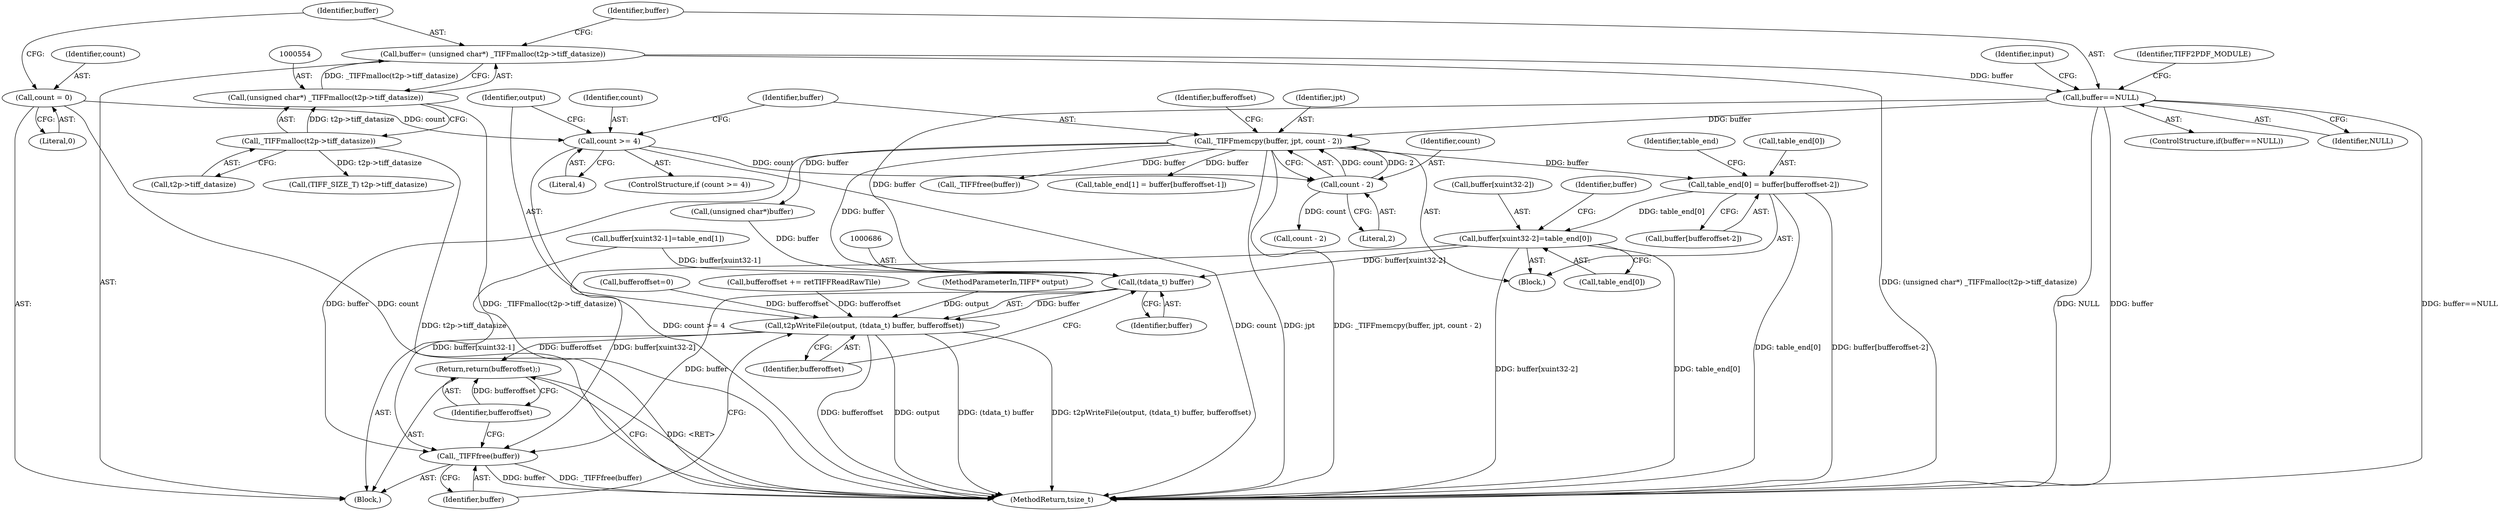 digraph "0_libtiff_c7153361a4041260719b340f73f2f76@array" {
"1000665" [label="(Call,buffer[xuint32-2]=table_end[0])"];
"1000609" [label="(Call,table_end[0] = buffer[bufferoffset-2])"];
"1000598" [label="(Call,_TIFFmemcpy(buffer, jpt, count - 2))"];
"1000560" [label="(Call,buffer==NULL)"];
"1000551" [label="(Call,buffer= (unsigned char*) _TIFFmalloc(t2p->tiff_datasize))"];
"1000553" [label="(Call,(unsigned char*) _TIFFmalloc(t2p->tiff_datasize))"];
"1000555" [label="(Call,_TIFFmalloc(t2p->tiff_datasize))"];
"1000601" [label="(Call,count - 2)"];
"1000593" [label="(Call,count >= 4)"];
"1000548" [label="(Call,count = 0)"];
"1000685" [label="(Call,(tdata_t) buffer)"];
"1000683" [label="(Call,t2pWriteFile(output, (tdata_t) buffer, bufferoffset))"];
"1000691" [label="(Return,return(bufferoffset);)"];
"1000689" [label="(Call,_TIFFfree(buffer))"];
"1000556" [label="(Call,t2p->tiff_datasize)"];
"1000565" [label="(Identifier,TIFF2PDF_MODULE)"];
"1000598" [label="(Call,_TIFFmemcpy(buffer, jpt, count - 2))"];
"1000601" [label="(Call,count - 2)"];
"1000674" [label="(Call,buffer[xuint32-1]=table_end[1])"];
"1000545" [label="(Block,)"];
"1000618" [label="(Call,table_end[1] = buffer[bufferoffset-1])"];
"1000690" [label="(Identifier,buffer)"];
"1000676" [label="(Identifier,buffer)"];
"1000548" [label="(Call,count = 0)"];
"1000559" [label="(ControlStructure,if(buffer==NULL))"];
"1000662" [label="(Call,bufferoffset += retTIFFReadRawTile)"];
"1000642" [label="(Call,(unsigned char*)buffer)"];
"1000666" [label="(Call,buffer[xuint32-2])"];
"1000687" [label="(Identifier,buffer)"];
"1000603" [label="(Literal,2)"];
"1000599" [label="(Identifier,buffer)"];
"1000610" [label="(Call,table_end[0])"];
"1000613" [label="(Call,buffer[bufferoffset-2])"];
"1000584" [label="(Identifier,input)"];
"1000549" [label="(Identifier,count)"];
"1000562" [label="(Identifier,NULL)"];
"1000692" [label="(Identifier,bufferoffset)"];
"1000552" [label="(Identifier,buffer)"];
"1000596" [label="(Block,)"];
"1000606" [label="(Call,count - 2)"];
"1000595" [label="(Literal,4)"];
"1000653" [label="(Call,_TIFFfree(buffer))"];
"1000551" [label="(Call,buffer= (unsigned char*) _TIFFmalloc(t2p->tiff_datasize))"];
"1000555" [label="(Call,_TIFFmalloc(t2p->tiff_datasize))"];
"1000111" [label="(MethodParameterIn,TIFF* output)"];
"1000671" [label="(Call,table_end[0])"];
"1000560" [label="(Call,buffer==NULL)"];
"1000620" [label="(Identifier,table_end)"];
"1000602" [label="(Identifier,count)"];
"1000609" [label="(Call,table_end[0] = buffer[bufferoffset-2])"];
"1000592" [label="(ControlStructure,if (count >= 4))"];
"1000685" [label="(Call,(tdata_t) buffer)"];
"1000567" [label="(Call,(TIFF_SIZE_T) t2p->tiff_datasize)"];
"1000594" [label="(Identifier,count)"];
"1000553" [label="(Call,(unsigned char*) _TIFFmalloc(t2p->tiff_datasize))"];
"1000561" [label="(Identifier,buffer)"];
"1000593" [label="(Call,count >= 4)"];
"1000684" [label="(Identifier,output)"];
"1000600" [label="(Identifier,jpt)"];
"1000550" [label="(Literal,0)"];
"1000689" [label="(Call,_TIFFfree(buffer))"];
"1001530" [label="(MethodReturn,tsize_t)"];
"1000127" [label="(Call,bufferoffset=0)"];
"1000665" [label="(Call,buffer[xuint32-2]=table_end[0])"];
"1000683" [label="(Call,t2pWriteFile(output, (tdata_t) buffer, bufferoffset))"];
"1000688" [label="(Identifier,bufferoffset)"];
"1000605" [label="(Identifier,bufferoffset)"];
"1000691" [label="(Return,return(bufferoffset);)"];
"1000665" -> "1000596"  [label="AST: "];
"1000665" -> "1000671"  [label="CFG: "];
"1000666" -> "1000665"  [label="AST: "];
"1000671" -> "1000665"  [label="AST: "];
"1000676" -> "1000665"  [label="CFG: "];
"1000665" -> "1001530"  [label="DDG: table_end[0]"];
"1000665" -> "1001530"  [label="DDG: buffer[xuint32-2]"];
"1000609" -> "1000665"  [label="DDG: table_end[0]"];
"1000665" -> "1000685"  [label="DDG: buffer[xuint32-2]"];
"1000665" -> "1000689"  [label="DDG: buffer[xuint32-2]"];
"1000609" -> "1000596"  [label="AST: "];
"1000609" -> "1000613"  [label="CFG: "];
"1000610" -> "1000609"  [label="AST: "];
"1000613" -> "1000609"  [label="AST: "];
"1000620" -> "1000609"  [label="CFG: "];
"1000609" -> "1001530"  [label="DDG: buffer[bufferoffset-2]"];
"1000609" -> "1001530"  [label="DDG: table_end[0]"];
"1000598" -> "1000609"  [label="DDG: buffer"];
"1000598" -> "1000596"  [label="AST: "];
"1000598" -> "1000601"  [label="CFG: "];
"1000599" -> "1000598"  [label="AST: "];
"1000600" -> "1000598"  [label="AST: "];
"1000601" -> "1000598"  [label="AST: "];
"1000605" -> "1000598"  [label="CFG: "];
"1000598" -> "1001530"  [label="DDG: _TIFFmemcpy(buffer, jpt, count - 2)"];
"1000598" -> "1001530"  [label="DDG: jpt"];
"1000560" -> "1000598"  [label="DDG: buffer"];
"1000601" -> "1000598"  [label="DDG: count"];
"1000601" -> "1000598"  [label="DDG: 2"];
"1000598" -> "1000618"  [label="DDG: buffer"];
"1000598" -> "1000642"  [label="DDG: buffer"];
"1000598" -> "1000653"  [label="DDG: buffer"];
"1000598" -> "1000685"  [label="DDG: buffer"];
"1000598" -> "1000689"  [label="DDG: buffer"];
"1000560" -> "1000559"  [label="AST: "];
"1000560" -> "1000562"  [label="CFG: "];
"1000561" -> "1000560"  [label="AST: "];
"1000562" -> "1000560"  [label="AST: "];
"1000565" -> "1000560"  [label="CFG: "];
"1000584" -> "1000560"  [label="CFG: "];
"1000560" -> "1001530"  [label="DDG: buffer==NULL"];
"1000560" -> "1001530"  [label="DDG: NULL"];
"1000560" -> "1001530"  [label="DDG: buffer"];
"1000551" -> "1000560"  [label="DDG: buffer"];
"1000560" -> "1000685"  [label="DDG: buffer"];
"1000551" -> "1000545"  [label="AST: "];
"1000551" -> "1000553"  [label="CFG: "];
"1000552" -> "1000551"  [label="AST: "];
"1000553" -> "1000551"  [label="AST: "];
"1000561" -> "1000551"  [label="CFG: "];
"1000551" -> "1001530"  [label="DDG: (unsigned char*) _TIFFmalloc(t2p->tiff_datasize)"];
"1000553" -> "1000551"  [label="DDG: _TIFFmalloc(t2p->tiff_datasize)"];
"1000553" -> "1000555"  [label="CFG: "];
"1000554" -> "1000553"  [label="AST: "];
"1000555" -> "1000553"  [label="AST: "];
"1000553" -> "1001530"  [label="DDG: _TIFFmalloc(t2p->tiff_datasize)"];
"1000555" -> "1000553"  [label="DDG: t2p->tiff_datasize"];
"1000555" -> "1000556"  [label="CFG: "];
"1000556" -> "1000555"  [label="AST: "];
"1000555" -> "1001530"  [label="DDG: t2p->tiff_datasize"];
"1000555" -> "1000567"  [label="DDG: t2p->tiff_datasize"];
"1000601" -> "1000603"  [label="CFG: "];
"1000602" -> "1000601"  [label="AST: "];
"1000603" -> "1000601"  [label="AST: "];
"1000593" -> "1000601"  [label="DDG: count"];
"1000601" -> "1000606"  [label="DDG: count"];
"1000593" -> "1000592"  [label="AST: "];
"1000593" -> "1000595"  [label="CFG: "];
"1000594" -> "1000593"  [label="AST: "];
"1000595" -> "1000593"  [label="AST: "];
"1000599" -> "1000593"  [label="CFG: "];
"1000684" -> "1000593"  [label="CFG: "];
"1000593" -> "1001530"  [label="DDG: count"];
"1000593" -> "1001530"  [label="DDG: count >= 4"];
"1000548" -> "1000593"  [label="DDG: count"];
"1000548" -> "1000545"  [label="AST: "];
"1000548" -> "1000550"  [label="CFG: "];
"1000549" -> "1000548"  [label="AST: "];
"1000550" -> "1000548"  [label="AST: "];
"1000552" -> "1000548"  [label="CFG: "];
"1000548" -> "1001530"  [label="DDG: count"];
"1000685" -> "1000683"  [label="AST: "];
"1000685" -> "1000687"  [label="CFG: "];
"1000686" -> "1000685"  [label="AST: "];
"1000687" -> "1000685"  [label="AST: "];
"1000688" -> "1000685"  [label="CFG: "];
"1000685" -> "1000683"  [label="DDG: buffer"];
"1000674" -> "1000685"  [label="DDG: buffer[xuint32-1]"];
"1000642" -> "1000685"  [label="DDG: buffer"];
"1000685" -> "1000689"  [label="DDG: buffer"];
"1000683" -> "1000545"  [label="AST: "];
"1000683" -> "1000688"  [label="CFG: "];
"1000684" -> "1000683"  [label="AST: "];
"1000688" -> "1000683"  [label="AST: "];
"1000690" -> "1000683"  [label="CFG: "];
"1000683" -> "1001530"  [label="DDG: output"];
"1000683" -> "1001530"  [label="DDG: (tdata_t) buffer"];
"1000683" -> "1001530"  [label="DDG: t2pWriteFile(output, (tdata_t) buffer, bufferoffset)"];
"1000683" -> "1001530"  [label="DDG: bufferoffset"];
"1000111" -> "1000683"  [label="DDG: output"];
"1000662" -> "1000683"  [label="DDG: bufferoffset"];
"1000127" -> "1000683"  [label="DDG: bufferoffset"];
"1000683" -> "1000691"  [label="DDG: bufferoffset"];
"1000691" -> "1000545"  [label="AST: "];
"1000691" -> "1000692"  [label="CFG: "];
"1000692" -> "1000691"  [label="AST: "];
"1001530" -> "1000691"  [label="CFG: "];
"1000691" -> "1001530"  [label="DDG: <RET>"];
"1000692" -> "1000691"  [label="DDG: bufferoffset"];
"1000689" -> "1000545"  [label="AST: "];
"1000689" -> "1000690"  [label="CFG: "];
"1000690" -> "1000689"  [label="AST: "];
"1000692" -> "1000689"  [label="CFG: "];
"1000689" -> "1001530"  [label="DDG: _TIFFfree(buffer)"];
"1000689" -> "1001530"  [label="DDG: buffer"];
"1000674" -> "1000689"  [label="DDG: buffer[xuint32-1]"];
}
